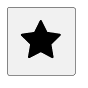 @startuml
skinparam monochrome true
!include <tupadr3/font-awesome/star>
rectangle "<$star>"
@enduml
